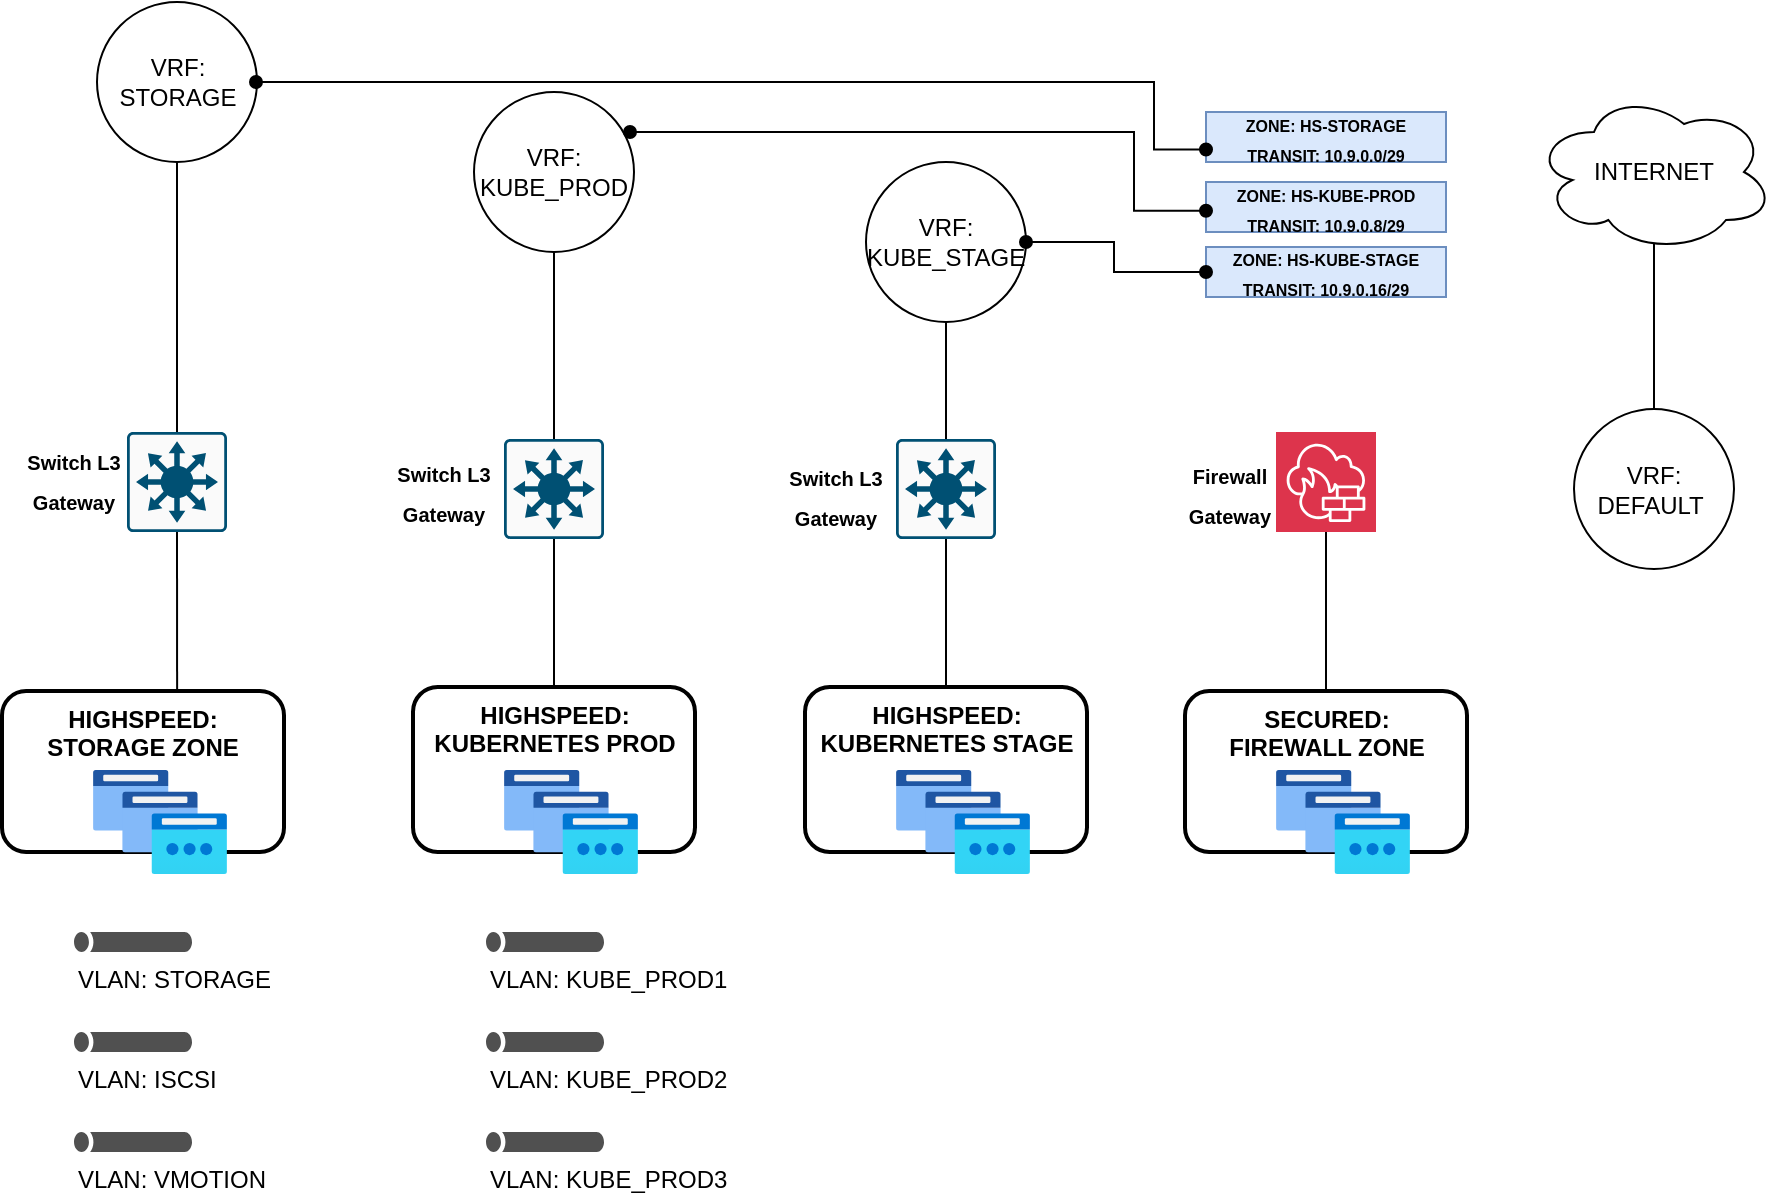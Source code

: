 <mxfile version="24.7.8">
  <diagram name="Page-1" id="DfgF07pSp3SU1vPiNN7P">
    <mxGraphModel dx="2026" dy="841" grid="1" gridSize="10" guides="1" tooltips="1" connect="1" arrows="1" fold="1" page="1" pageScale="1" pageWidth="1100" pageHeight="850" math="0" shadow="0">
      <root>
        <mxCell id="0" />
        <mxCell id="1" parent="0" />
        <mxCell id="8cZCbVJFZoDK88C4Q4Ue-1" value="" style="sketch=0;points=[[0.015,0.015,0],[0.985,0.015,0],[0.985,0.985,0],[0.015,0.985,0],[0.25,0,0],[0.5,0,0],[0.75,0,0],[1,0.25,0],[1,0.5,0],[1,0.75,0],[0.75,1,0],[0.5,1,0],[0.25,1,0],[0,0.75,0],[0,0.5,0],[0,0.25,0]];verticalLabelPosition=bottom;html=1;verticalAlign=top;aspect=fixed;align=center;pointerEvents=1;shape=mxgraph.cisco19.rect;prIcon=l3_switch;fillColor=#FAFAFA;strokeColor=#005073;" parent="1" vertex="1">
          <mxGeometry x="-665" y="233.5" width="50" height="50" as="geometry" />
        </mxCell>
        <mxCell id="8cZCbVJFZoDK88C4Q4Ue-3" value="" style="sketch=0;points=[[0.015,0.015,0],[0.985,0.015,0],[0.985,0.985,0],[0.015,0.985,0],[0.25,0,0],[0.5,0,0],[0.75,0,0],[1,0.25,0],[1,0.5,0],[1,0.75,0],[0.75,1,0],[0.5,1,0],[0.25,1,0],[0,0.75,0],[0,0.5,0],[0,0.25,0]];verticalLabelPosition=bottom;html=1;verticalAlign=top;aspect=fixed;align=center;pointerEvents=1;shape=mxgraph.cisco19.rect;prIcon=l3_switch;fillColor=#FAFAFA;strokeColor=#005073;" parent="1" vertex="1">
          <mxGeometry x="-469" y="233.5" width="50" height="50" as="geometry" />
        </mxCell>
        <mxCell id="8cZCbVJFZoDK88C4Q4Ue-4" value="" style="sketch=0;points=[[0,0,0],[0.25,0,0],[0.5,0,0],[0.75,0,0],[1,0,0],[0,1,0],[0.25,1,0],[0.5,1,0],[0.75,1,0],[1,1,0],[0,0.25,0],[0,0.5,0],[0,0.75,0],[1,0.25,0],[1,0.5,0],[1,0.75,0]];outlineConnect=0;fontColor=#232F3E;fillColor=#DD344C;strokeColor=#ffffff;dashed=0;verticalLabelPosition=bottom;verticalAlign=top;align=center;html=1;fontSize=12;fontStyle=0;aspect=fixed;shape=mxgraph.aws4.resourceIcon;resIcon=mxgraph.aws4.network_firewall;" parent="1" vertex="1">
          <mxGeometry x="-279" y="230" width="50" height="50" as="geometry" />
        </mxCell>
        <mxCell id="8cZCbVJFZoDK88C4Q4Ue-5" value="" style="sketch=0;points=[[0.015,0.015,0],[0.985,0.015,0],[0.985,0.985,0],[0.015,0.985,0],[0.25,0,0],[0.5,0,0],[0.75,0,0],[1,0.25,0],[1,0.5,0],[1,0.75,0],[0.75,1,0],[0.5,1,0],[0.25,1,0],[0,0.75,0],[0,0.5,0],[0,0.25,0]];verticalLabelPosition=bottom;html=1;verticalAlign=top;aspect=fixed;align=center;pointerEvents=1;shape=mxgraph.cisco19.rect;prIcon=l3_switch;fillColor=#FAFAFA;strokeColor=#005073;" parent="1" vertex="1">
          <mxGeometry x="-853.5" y="230" width="50" height="50" as="geometry" />
        </mxCell>
        <mxCell id="8cZCbVJFZoDK88C4Q4Ue-6" value="HIGHSPEED:&lt;div&gt;STORAGE ZONE&lt;/div&gt;" style="rounded=1;whiteSpace=wrap;html=1;fillColor=none;strokeWidth=2;verticalAlign=top;fontStyle=1" parent="1" vertex="1">
          <mxGeometry x="-916" y="359.5" width="141" height="80.5" as="geometry" />
        </mxCell>
        <mxCell id="8cZCbVJFZoDK88C4Q4Ue-7" value="HIGHSPEED: KUBERNETES PROD" style="rounded=1;whiteSpace=wrap;html=1;fillColor=none;strokeWidth=2;verticalAlign=top;fontStyle=1" parent="1" vertex="1">
          <mxGeometry x="-710.5" y="357.5" width="141" height="82.5" as="geometry" />
        </mxCell>
        <mxCell id="8cZCbVJFZoDK88C4Q4Ue-8" value="HIGHSPEED: KUBERNETES STAGE" style="rounded=1;whiteSpace=wrap;html=1;fillColor=none;strokeWidth=2;verticalAlign=top;fontStyle=1" parent="1" vertex="1">
          <mxGeometry x="-514.5" y="357.5" width="141" height="82.5" as="geometry" />
        </mxCell>
        <mxCell id="8cZCbVJFZoDK88C4Q4Ue-9" value="SECURED:&lt;div&gt;FIREWALL ZONE&lt;/div&gt;" style="rounded=1;whiteSpace=wrap;html=1;fillColor=none;strokeWidth=2;verticalAlign=top;fontStyle=1" parent="1" vertex="1">
          <mxGeometry x="-324.5" y="359.5" width="141" height="80.5" as="geometry" />
        </mxCell>
        <mxCell id="8cZCbVJFZoDK88C4Q4Ue-10" value="&lt;font style=&quot;font-size: 10px;&quot;&gt;&lt;b&gt;Switch L3 Gateway&lt;/b&gt;&lt;/font&gt;" style="text;html=1;align=center;verticalAlign=middle;whiteSpace=wrap;rounded=0;fontSize=16;" parent="1" vertex="1">
          <mxGeometry x="-529" y="245.5" width="60" height="30" as="geometry" />
        </mxCell>
        <mxCell id="8cZCbVJFZoDK88C4Q4Ue-11" value="&lt;font style=&quot;font-size: 10px;&quot;&gt;&lt;b&gt;Switch L3 Gateway&lt;/b&gt;&lt;/font&gt;" style="text;html=1;align=center;verticalAlign=middle;whiteSpace=wrap;rounded=0;fontSize=16;" parent="1" vertex="1">
          <mxGeometry x="-725" y="243.5" width="60" height="30" as="geometry" />
        </mxCell>
        <mxCell id="8cZCbVJFZoDK88C4Q4Ue-12" value="&lt;font style=&quot;font-size: 10px;&quot;&gt;&lt;b&gt;Switch L3 Gateway&lt;/b&gt;&lt;/font&gt;" style="text;html=1;align=center;verticalAlign=middle;whiteSpace=wrap;rounded=0;fontSize=16;" parent="1" vertex="1">
          <mxGeometry x="-910.5" y="237.5" width="60" height="30" as="geometry" />
        </mxCell>
        <mxCell id="8cZCbVJFZoDK88C4Q4Ue-13" value="&lt;font size=&quot;1&quot;&gt;&lt;b&gt;Firewall Gateway&lt;/b&gt;&lt;/font&gt;" style="text;html=1;align=center;verticalAlign=middle;whiteSpace=wrap;rounded=0;fontSize=16;" parent="1" vertex="1">
          <mxGeometry x="-332.5" y="243.5" width="60" height="32" as="geometry" />
        </mxCell>
        <mxCell id="8cZCbVJFZoDK88C4Q4Ue-20" value="" style="image;aspect=fixed;html=1;points=[];align=center;fontSize=12;image=img/lib/azure2/networking/IP_Groups.svg;" parent="1" vertex="1">
          <mxGeometry x="-870.5" y="399" width="67" height="52" as="geometry" />
        </mxCell>
        <mxCell id="8cZCbVJFZoDK88C4Q4Ue-21" value="" style="image;aspect=fixed;html=1;points=[];align=center;fontSize=12;image=img/lib/azure2/networking/IP_Groups.svg;" parent="1" vertex="1">
          <mxGeometry x="-665" y="399" width="67" height="52" as="geometry" />
        </mxCell>
        <mxCell id="8cZCbVJFZoDK88C4Q4Ue-22" value="" style="image;aspect=fixed;html=1;points=[];align=center;fontSize=12;image=img/lib/azure2/networking/IP_Groups.svg;" parent="1" vertex="1">
          <mxGeometry x="-469" y="399" width="67" height="52" as="geometry" />
        </mxCell>
        <mxCell id="8cZCbVJFZoDK88C4Q4Ue-23" value="" style="image;aspect=fixed;html=1;points=[];align=center;fontSize=12;image=img/lib/azure2/networking/IP_Groups.svg;" parent="1" vertex="1">
          <mxGeometry x="-279" y="399" width="67" height="52" as="geometry" />
        </mxCell>
        <mxCell id="8cZCbVJFZoDK88C4Q4Ue-25" value="" style="endArrow=none;html=1;rounded=0;fontSize=12;startSize=8;endSize=8;curved=1;entryX=0.5;entryY=1;entryDx=0;entryDy=0;entryPerimeter=0;exitX=0.621;exitY=0.006;exitDx=0;exitDy=0;exitPerimeter=0;" parent="1" edge="1" target="8cZCbVJFZoDK88C4Q4Ue-5" source="8cZCbVJFZoDK88C4Q4Ue-6">
          <mxGeometry width="50" height="50" relative="1" as="geometry">
            <mxPoint x="-800" y="350" as="sourcePoint" />
            <mxPoint x="-820" y="290" as="targetPoint" />
          </mxGeometry>
        </mxCell>
        <mxCell id="8cZCbVJFZoDK88C4Q4Ue-26" value="" style="endArrow=none;html=1;rounded=0;fontSize=12;startSize=8;endSize=8;curved=1;entryX=0.5;entryY=1;entryDx=0;entryDy=0;entryPerimeter=0;exitX=0.5;exitY=0;exitDx=0;exitDy=0;" parent="1" edge="1" target="8cZCbVJFZoDK88C4Q4Ue-1" source="8cZCbVJFZoDK88C4Q4Ue-7">
          <mxGeometry width="50" height="50" relative="1" as="geometry">
            <mxPoint x="-665" y="340" as="sourcePoint" />
            <mxPoint x="-640" y="300" as="targetPoint" />
          </mxGeometry>
        </mxCell>
        <mxCell id="8cZCbVJFZoDK88C4Q4Ue-27" value="" style="endArrow=none;html=1;rounded=0;fontSize=12;startSize=8;endSize=8;curved=1;entryX=0.5;entryY=1;entryDx=0;entryDy=0;entryPerimeter=0;exitX=0.5;exitY=0;exitDx=0;exitDy=0;" parent="1" edge="1" target="8cZCbVJFZoDK88C4Q4Ue-3" source="8cZCbVJFZoDK88C4Q4Ue-8">
          <mxGeometry width="50" height="50" relative="1" as="geometry">
            <mxPoint x="-490" y="340" as="sourcePoint" />
            <mxPoint x="-460" y="290" as="targetPoint" />
          </mxGeometry>
        </mxCell>
        <mxCell id="8cZCbVJFZoDK88C4Q4Ue-28" value="" style="endArrow=none;html=1;rounded=0;fontSize=12;startSize=8;endSize=8;curved=1;entryX=0.5;entryY=1;entryDx=0;entryDy=0;entryPerimeter=0;exitX=0.5;exitY=0;exitDx=0;exitDy=0;" parent="1" source="8cZCbVJFZoDK88C4Q4Ue-9" target="8cZCbVJFZoDK88C4Q4Ue-4" edge="1">
          <mxGeometry width="50" height="50" relative="1" as="geometry">
            <mxPoint x="-840" y="370" as="sourcePoint" />
            <mxPoint x="-790" y="320" as="targetPoint" />
            <Array as="points">
              <mxPoint x="-254" y="320" />
            </Array>
          </mxGeometry>
        </mxCell>
        <mxCell id="uYjCKVZ8ciypdNTfdeA--7" value="VLAN: STORAGE" style="sketch=0;pointerEvents=1;shadow=0;dashed=0;html=1;strokeColor=none;fillColor=#505050;labelPosition=center;verticalLabelPosition=bottom;verticalAlign=top;outlineConnect=0;align=left;shape=mxgraph.office.servers.tunnel_straight;" vertex="1" parent="1">
          <mxGeometry x="-880" y="480" width="59" height="10" as="geometry" />
        </mxCell>
        <mxCell id="uYjCKVZ8ciypdNTfdeA--9" value="VLAN: ISCSI" style="sketch=0;pointerEvents=1;shadow=0;dashed=0;html=1;strokeColor=none;fillColor=#505050;labelPosition=center;verticalLabelPosition=bottom;verticalAlign=top;outlineConnect=0;align=left;shape=mxgraph.office.servers.tunnel_straight;" vertex="1" parent="1">
          <mxGeometry x="-880" y="530" width="59" height="10" as="geometry" />
        </mxCell>
        <mxCell id="uYjCKVZ8ciypdNTfdeA--10" value="VLAN: VMOTION" style="sketch=0;pointerEvents=1;shadow=0;dashed=0;html=1;strokeColor=none;fillColor=#505050;labelPosition=center;verticalLabelPosition=bottom;verticalAlign=top;outlineConnect=0;align=left;shape=mxgraph.office.servers.tunnel_straight;" vertex="1" parent="1">
          <mxGeometry x="-880" y="580" width="59" height="10" as="geometry" />
        </mxCell>
        <mxCell id="uYjCKVZ8ciypdNTfdeA--13" value="VLAN: KUBE_PROD1" style="sketch=0;pointerEvents=1;shadow=0;dashed=0;html=1;strokeColor=none;fillColor=#505050;labelPosition=center;verticalLabelPosition=bottom;verticalAlign=top;outlineConnect=0;align=left;shape=mxgraph.office.servers.tunnel_straight;" vertex="1" parent="1">
          <mxGeometry x="-674" y="480" width="59" height="10" as="geometry" />
        </mxCell>
        <mxCell id="uYjCKVZ8ciypdNTfdeA--14" value="VLAN: KUBE_PROD2" style="sketch=0;pointerEvents=1;shadow=0;dashed=0;html=1;strokeColor=none;fillColor=#505050;labelPosition=center;verticalLabelPosition=bottom;verticalAlign=top;outlineConnect=0;align=left;shape=mxgraph.office.servers.tunnel_straight;" vertex="1" parent="1">
          <mxGeometry x="-674" y="530" width="59" height="10" as="geometry" />
        </mxCell>
        <mxCell id="uYjCKVZ8ciypdNTfdeA--15" value="VLAN: KUBE_PROD3" style="sketch=0;pointerEvents=1;shadow=0;dashed=0;html=1;strokeColor=none;fillColor=#505050;labelPosition=center;verticalLabelPosition=bottom;verticalAlign=top;outlineConnect=0;align=left;shape=mxgraph.office.servers.tunnel_straight;" vertex="1" parent="1">
          <mxGeometry x="-674" y="580" width="59" height="10" as="geometry" />
        </mxCell>
        <mxCell id="uYjCKVZ8ciypdNTfdeA--16" value="VRF:&lt;div&gt;STORAGE&lt;/div&gt;" style="ellipse;whiteSpace=wrap;html=1;aspect=fixed;" vertex="1" parent="1">
          <mxGeometry x="-868.5" y="15" width="80" height="80" as="geometry" />
        </mxCell>
        <mxCell id="uYjCKVZ8ciypdNTfdeA--17" value="VRF: KUBE_PROD" style="ellipse;whiteSpace=wrap;html=1;aspect=fixed;" vertex="1" parent="1">
          <mxGeometry x="-680" y="60" width="80" height="80" as="geometry" />
        </mxCell>
        <mxCell id="uYjCKVZ8ciypdNTfdeA--18" value="VRF: KUBE_STAGE" style="ellipse;whiteSpace=wrap;html=1;aspect=fixed;" vertex="1" parent="1">
          <mxGeometry x="-484" y="95" width="80" height="80" as="geometry" />
        </mxCell>
        <mxCell id="uYjCKVZ8ciypdNTfdeA--19" value="VRF: DEFAULT&amp;nbsp;" style="ellipse;whiteSpace=wrap;html=1;aspect=fixed;" vertex="1" parent="1">
          <mxGeometry x="-130" y="218.5" width="80" height="80" as="geometry" />
        </mxCell>
        <mxCell id="uYjCKVZ8ciypdNTfdeA--20" value="&lt;font style=&quot;font-size: 8px;&quot;&gt;&lt;b&gt;ZONE: HS-STORAGE&lt;/b&gt;&lt;/font&gt;&lt;div&gt;&lt;font style=&quot;font-size: 8px;&quot;&gt;&lt;b&gt;TRANSIT: 10.9.0.0/29&lt;/b&gt;&lt;/font&gt;&lt;/div&gt;" style="rounded=0;whiteSpace=wrap;html=1;fillColor=#dae8fc;strokeColor=#6c8ebf;" vertex="1" parent="1">
          <mxGeometry x="-314" y="70" width="120" height="25" as="geometry" />
        </mxCell>
        <mxCell id="uYjCKVZ8ciypdNTfdeA--22" value="&lt;font style=&quot;font-size: 8px;&quot;&gt;&lt;b&gt;ZONE: HS-KUBE-PROD&lt;/b&gt;&lt;/font&gt;&lt;div&gt;&lt;font style=&quot;font-size: 8px;&quot;&gt;&lt;b&gt;TRANSIT: 10.9.0.8/29&lt;/b&gt;&lt;/font&gt;&lt;/div&gt;" style="rounded=0;whiteSpace=wrap;html=1;fillColor=#dae8fc;strokeColor=#6c8ebf;" vertex="1" parent="1">
          <mxGeometry x="-314" y="105" width="120" height="25" as="geometry" />
        </mxCell>
        <mxCell id="uYjCKVZ8ciypdNTfdeA--23" value="&lt;font style=&quot;font-size: 8px;&quot;&gt;&lt;b&gt;ZONE: HS-KUBE-STAGE&lt;/b&gt;&lt;/font&gt;&lt;div&gt;&lt;font style=&quot;font-size: 8px;&quot;&gt;&lt;b&gt;TRANSIT: 10.9.0.16/29&lt;/b&gt;&lt;/font&gt;&lt;/div&gt;" style="rounded=0;whiteSpace=wrap;html=1;fillColor=#dae8fc;strokeColor=#6c8ebf;" vertex="1" parent="1">
          <mxGeometry x="-314" y="137.5" width="120" height="25" as="geometry" />
        </mxCell>
        <mxCell id="uYjCKVZ8ciypdNTfdeA--24" value="INTERNET" style="ellipse;shape=cloud;whiteSpace=wrap;html=1;" vertex="1" parent="1">
          <mxGeometry x="-150" y="60" width="120" height="80" as="geometry" />
        </mxCell>
        <mxCell id="uYjCKVZ8ciypdNTfdeA--25" value="" style="endArrow=none;html=1;rounded=0;fontSize=12;startSize=8;endSize=8;curved=1;exitX=0.5;exitY=0;exitDx=0;exitDy=0;" edge="1" parent="1" source="uYjCKVZ8ciypdNTfdeA--19">
          <mxGeometry width="50" height="50" relative="1" as="geometry">
            <mxPoint x="-70" y="210" as="sourcePoint" />
            <mxPoint x="-90" y="136" as="targetPoint" />
            <Array as="points">
              <mxPoint x="-90" y="190" />
            </Array>
          </mxGeometry>
        </mxCell>
        <mxCell id="uYjCKVZ8ciypdNTfdeA--28" value="" style="endArrow=none;html=1;rounded=0;fontSize=12;startSize=8;endSize=8;curved=1;exitX=0.5;exitY=0;exitDx=0;exitDy=0;exitPerimeter=0;entryX=0.5;entryY=1;entryDx=0;entryDy=0;" edge="1" parent="1" source="8cZCbVJFZoDK88C4Q4Ue-3" target="uYjCKVZ8ciypdNTfdeA--18">
          <mxGeometry width="50" height="50" relative="1" as="geometry">
            <mxPoint x="-450" y="230" as="sourcePoint" />
            <mxPoint x="-420" y="140" as="targetPoint" />
          </mxGeometry>
        </mxCell>
        <mxCell id="uYjCKVZ8ciypdNTfdeA--30" value="" style="edgeStyle=elbowEdgeStyle;elbow=horizontal;endArrow=oval;html=1;curved=0;rounded=0;fontSize=12;endFill=1;startArrow=oval;startFill=1;entryX=0;entryY=0.5;entryDx=0;entryDy=0;exitX=1;exitY=0.5;exitDx=0;exitDy=0;" edge="1" parent="1" source="uYjCKVZ8ciypdNTfdeA--18" target="uYjCKVZ8ciypdNTfdeA--23">
          <mxGeometry width="50" height="50" relative="1" as="geometry">
            <mxPoint x="-430" y="270" as="sourcePoint" />
            <mxPoint x="-380" y="220" as="targetPoint" />
            <Array as="points">
              <mxPoint x="-360" y="130" />
            </Array>
          </mxGeometry>
        </mxCell>
        <mxCell id="uYjCKVZ8ciypdNTfdeA--33" value="" style="edgeStyle=elbowEdgeStyle;elbow=horizontal;endArrow=oval;html=1;curved=0;rounded=0;fontSize=12;endFill=1;startArrow=oval;startFill=1;entryX=0;entryY=0.75;entryDx=0;entryDy=0;exitX=0.975;exitY=0.25;exitDx=0;exitDy=0;exitPerimeter=0;" edge="1" parent="1" source="uYjCKVZ8ciypdNTfdeA--17">
          <mxGeometry width="50" height="50" relative="1" as="geometry">
            <mxPoint x="-610" y="170" as="sourcePoint" />
            <mxPoint x="-314.0" y="119.38" as="targetPoint" />
            <Array as="points">
              <mxPoint x="-350" y="85.63" />
            </Array>
          </mxGeometry>
        </mxCell>
        <mxCell id="uYjCKVZ8ciypdNTfdeA--34" value="" style="edgeStyle=elbowEdgeStyle;elbow=horizontal;endArrow=oval;html=1;curved=0;rounded=0;fontSize=12;endFill=1;startArrow=oval;startFill=1;entryX=0;entryY=0.75;entryDx=0;entryDy=0;" edge="1" parent="1" target="uYjCKVZ8ciypdNTfdeA--20">
          <mxGeometry width="50" height="50" relative="1" as="geometry">
            <mxPoint x="-789" y="55" as="sourcePoint" />
            <mxPoint x="-304.0" y="129.38" as="targetPoint" />
            <Array as="points">
              <mxPoint x="-340" y="70" />
            </Array>
          </mxGeometry>
        </mxCell>
        <mxCell id="uYjCKVZ8ciypdNTfdeA--35" value="" style="endArrow=none;html=1;rounded=0;fontSize=12;startSize=8;endSize=8;curved=1;exitX=0.5;exitY=0;exitDx=0;exitDy=0;exitPerimeter=0;entryX=0.5;entryY=1;entryDx=0;entryDy=0;" edge="1" parent="1" source="8cZCbVJFZoDK88C4Q4Ue-1" target="uYjCKVZ8ciypdNTfdeA--17">
          <mxGeometry width="50" height="50" relative="1" as="geometry">
            <mxPoint x="-434" y="243" as="sourcePoint" />
            <mxPoint x="-434" y="185" as="targetPoint" />
          </mxGeometry>
        </mxCell>
        <mxCell id="uYjCKVZ8ciypdNTfdeA--36" value="" style="endArrow=none;html=1;rounded=0;fontSize=12;startSize=8;endSize=8;curved=1;exitX=0.5;exitY=0;exitDx=0;exitDy=0;exitPerimeter=0;" edge="1" parent="1" source="8cZCbVJFZoDK88C4Q4Ue-5" target="uYjCKVZ8ciypdNTfdeA--16">
          <mxGeometry width="50" height="50" relative="1" as="geometry">
            <mxPoint x="-890" y="220" as="sourcePoint" />
            <mxPoint x="-828" y="100" as="targetPoint" />
          </mxGeometry>
        </mxCell>
      </root>
    </mxGraphModel>
  </diagram>
</mxfile>
